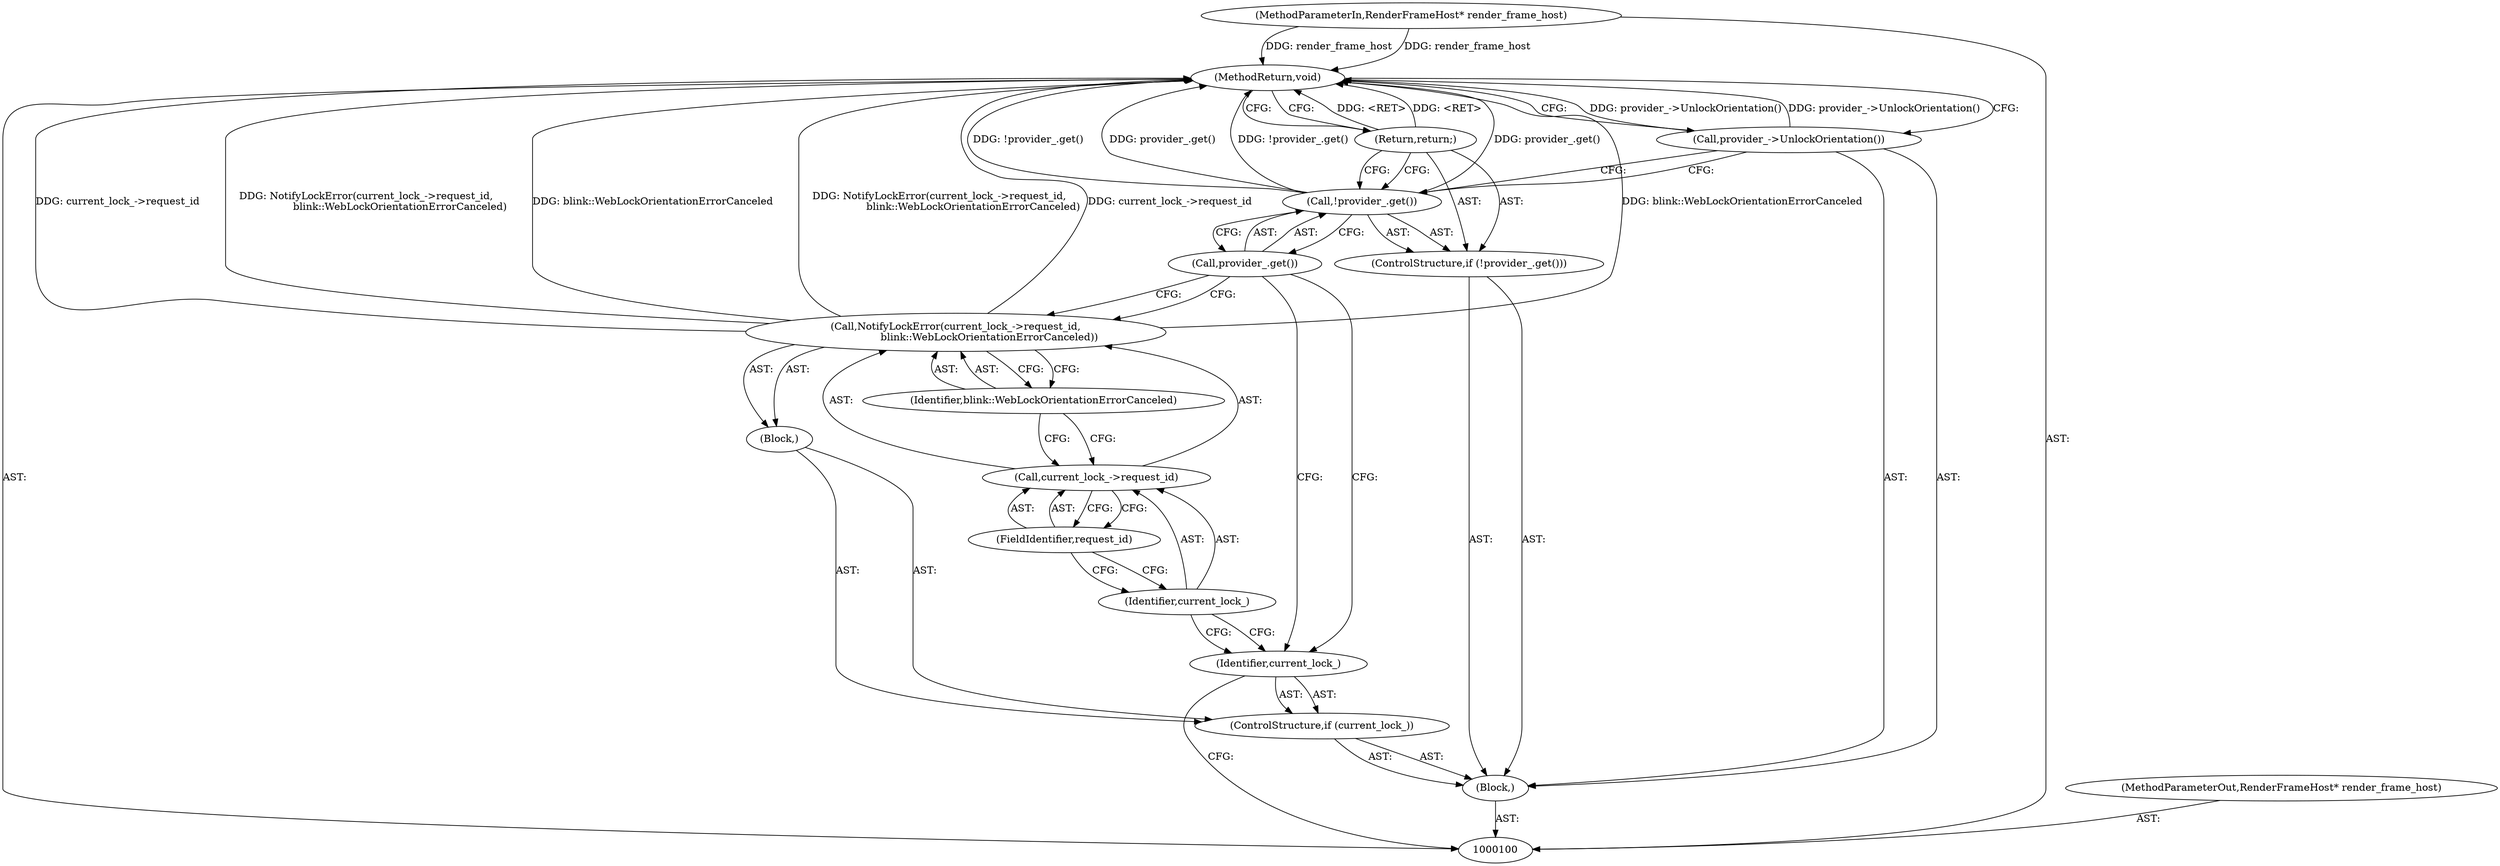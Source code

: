 digraph "1_Chrome_bcc265132e3d9b62c6c49facbf849575c615d1e3_0" {
"1000116" [label="(MethodReturn,void)"];
"1000115" [label="(Call,provider_->UnlockOrientation())"];
"1000101" [label="(MethodParameterIn,RenderFrameHost* render_frame_host)"];
"1000141" [label="(MethodParameterOut,RenderFrameHost* render_frame_host)"];
"1000102" [label="(Block,)"];
"1000103" [label="(ControlStructure,if (current_lock_))"];
"1000105" [label="(Block,)"];
"1000104" [label="(Identifier,current_lock_)"];
"1000107" [label="(Call,current_lock_->request_id)"];
"1000108" [label="(Identifier,current_lock_)"];
"1000109" [label="(FieldIdentifier,request_id)"];
"1000106" [label="(Call,NotifyLockError(current_lock_->request_id,\n                     blink::WebLockOrientationErrorCanceled))"];
"1000110" [label="(Identifier,blink::WebLockOrientationErrorCanceled)"];
"1000111" [label="(ControlStructure,if (!provider_.get()))"];
"1000112" [label="(Call,!provider_.get())"];
"1000113" [label="(Call,provider_.get())"];
"1000114" [label="(Return,return;)"];
"1000116" -> "1000100"  [label="AST: "];
"1000116" -> "1000114"  [label="CFG: "];
"1000116" -> "1000115"  [label="CFG: "];
"1000106" -> "1000116"  [label="DDG: current_lock_->request_id"];
"1000106" -> "1000116"  [label="DDG: NotifyLockError(current_lock_->request_id,\n                     blink::WebLockOrientationErrorCanceled)"];
"1000106" -> "1000116"  [label="DDG: blink::WebLockOrientationErrorCanceled"];
"1000115" -> "1000116"  [label="DDG: provider_->UnlockOrientation()"];
"1000112" -> "1000116"  [label="DDG: !provider_.get()"];
"1000112" -> "1000116"  [label="DDG: provider_.get()"];
"1000101" -> "1000116"  [label="DDG: render_frame_host"];
"1000114" -> "1000116"  [label="DDG: <RET>"];
"1000115" -> "1000102"  [label="AST: "];
"1000115" -> "1000112"  [label="CFG: "];
"1000116" -> "1000115"  [label="CFG: "];
"1000115" -> "1000116"  [label="DDG: provider_->UnlockOrientation()"];
"1000101" -> "1000100"  [label="AST: "];
"1000101" -> "1000116"  [label="DDG: render_frame_host"];
"1000141" -> "1000100"  [label="AST: "];
"1000102" -> "1000100"  [label="AST: "];
"1000103" -> "1000102"  [label="AST: "];
"1000111" -> "1000102"  [label="AST: "];
"1000115" -> "1000102"  [label="AST: "];
"1000103" -> "1000102"  [label="AST: "];
"1000104" -> "1000103"  [label="AST: "];
"1000105" -> "1000103"  [label="AST: "];
"1000105" -> "1000103"  [label="AST: "];
"1000106" -> "1000105"  [label="AST: "];
"1000104" -> "1000103"  [label="AST: "];
"1000104" -> "1000100"  [label="CFG: "];
"1000108" -> "1000104"  [label="CFG: "];
"1000113" -> "1000104"  [label="CFG: "];
"1000107" -> "1000106"  [label="AST: "];
"1000107" -> "1000109"  [label="CFG: "];
"1000108" -> "1000107"  [label="AST: "];
"1000109" -> "1000107"  [label="AST: "];
"1000110" -> "1000107"  [label="CFG: "];
"1000108" -> "1000107"  [label="AST: "];
"1000108" -> "1000104"  [label="CFG: "];
"1000109" -> "1000108"  [label="CFG: "];
"1000109" -> "1000107"  [label="AST: "];
"1000109" -> "1000108"  [label="CFG: "];
"1000107" -> "1000109"  [label="CFG: "];
"1000106" -> "1000105"  [label="AST: "];
"1000106" -> "1000110"  [label="CFG: "];
"1000107" -> "1000106"  [label="AST: "];
"1000110" -> "1000106"  [label="AST: "];
"1000113" -> "1000106"  [label="CFG: "];
"1000106" -> "1000116"  [label="DDG: current_lock_->request_id"];
"1000106" -> "1000116"  [label="DDG: NotifyLockError(current_lock_->request_id,\n                     blink::WebLockOrientationErrorCanceled)"];
"1000106" -> "1000116"  [label="DDG: blink::WebLockOrientationErrorCanceled"];
"1000110" -> "1000106"  [label="AST: "];
"1000110" -> "1000107"  [label="CFG: "];
"1000106" -> "1000110"  [label="CFG: "];
"1000111" -> "1000102"  [label="AST: "];
"1000112" -> "1000111"  [label="AST: "];
"1000114" -> "1000111"  [label="AST: "];
"1000112" -> "1000111"  [label="AST: "];
"1000112" -> "1000113"  [label="CFG: "];
"1000113" -> "1000112"  [label="AST: "];
"1000114" -> "1000112"  [label="CFG: "];
"1000115" -> "1000112"  [label="CFG: "];
"1000112" -> "1000116"  [label="DDG: !provider_.get()"];
"1000112" -> "1000116"  [label="DDG: provider_.get()"];
"1000113" -> "1000112"  [label="AST: "];
"1000113" -> "1000106"  [label="CFG: "];
"1000113" -> "1000104"  [label="CFG: "];
"1000112" -> "1000113"  [label="CFG: "];
"1000114" -> "1000111"  [label="AST: "];
"1000114" -> "1000112"  [label="CFG: "];
"1000116" -> "1000114"  [label="CFG: "];
"1000114" -> "1000116"  [label="DDG: <RET>"];
}
